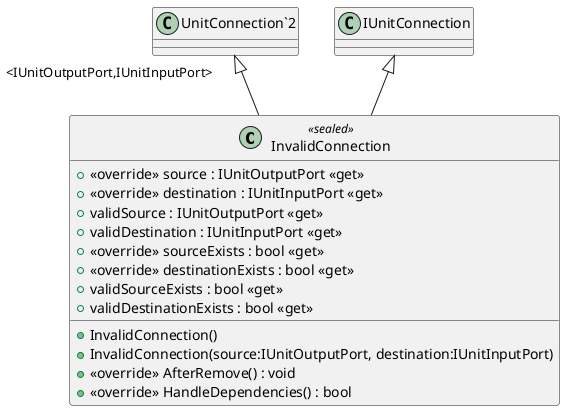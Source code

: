 @startuml
class InvalidConnection <<sealed>> {
    + InvalidConnection()
    + InvalidConnection(source:IUnitOutputPort, destination:IUnitInputPort)
    + <<override>> AfterRemove() : void
    + <<override>> source : IUnitOutputPort <<get>>
    + <<override>> destination : IUnitInputPort <<get>>
    + validSource : IUnitOutputPort <<get>>
    + validDestination : IUnitInputPort <<get>>
    + <<override>> sourceExists : bool <<get>>
    + <<override>> destinationExists : bool <<get>>
    + validSourceExists : bool <<get>>
    + validDestinationExists : bool <<get>>
    + <<override>> HandleDependencies() : bool
}
"UnitConnection`2" "<IUnitOutputPort,IUnitInputPort>" <|-- InvalidConnection
IUnitConnection <|-- InvalidConnection
@enduml
